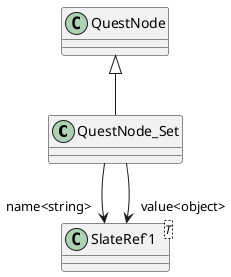 @startuml
class QuestNode_Set {
}
class "SlateRef`1"<T> {
}
QuestNode <|-- QuestNode_Set
QuestNode_Set --> "name<string>" "SlateRef`1"
QuestNode_Set --> "value<object>" "SlateRef`1"
@enduml
